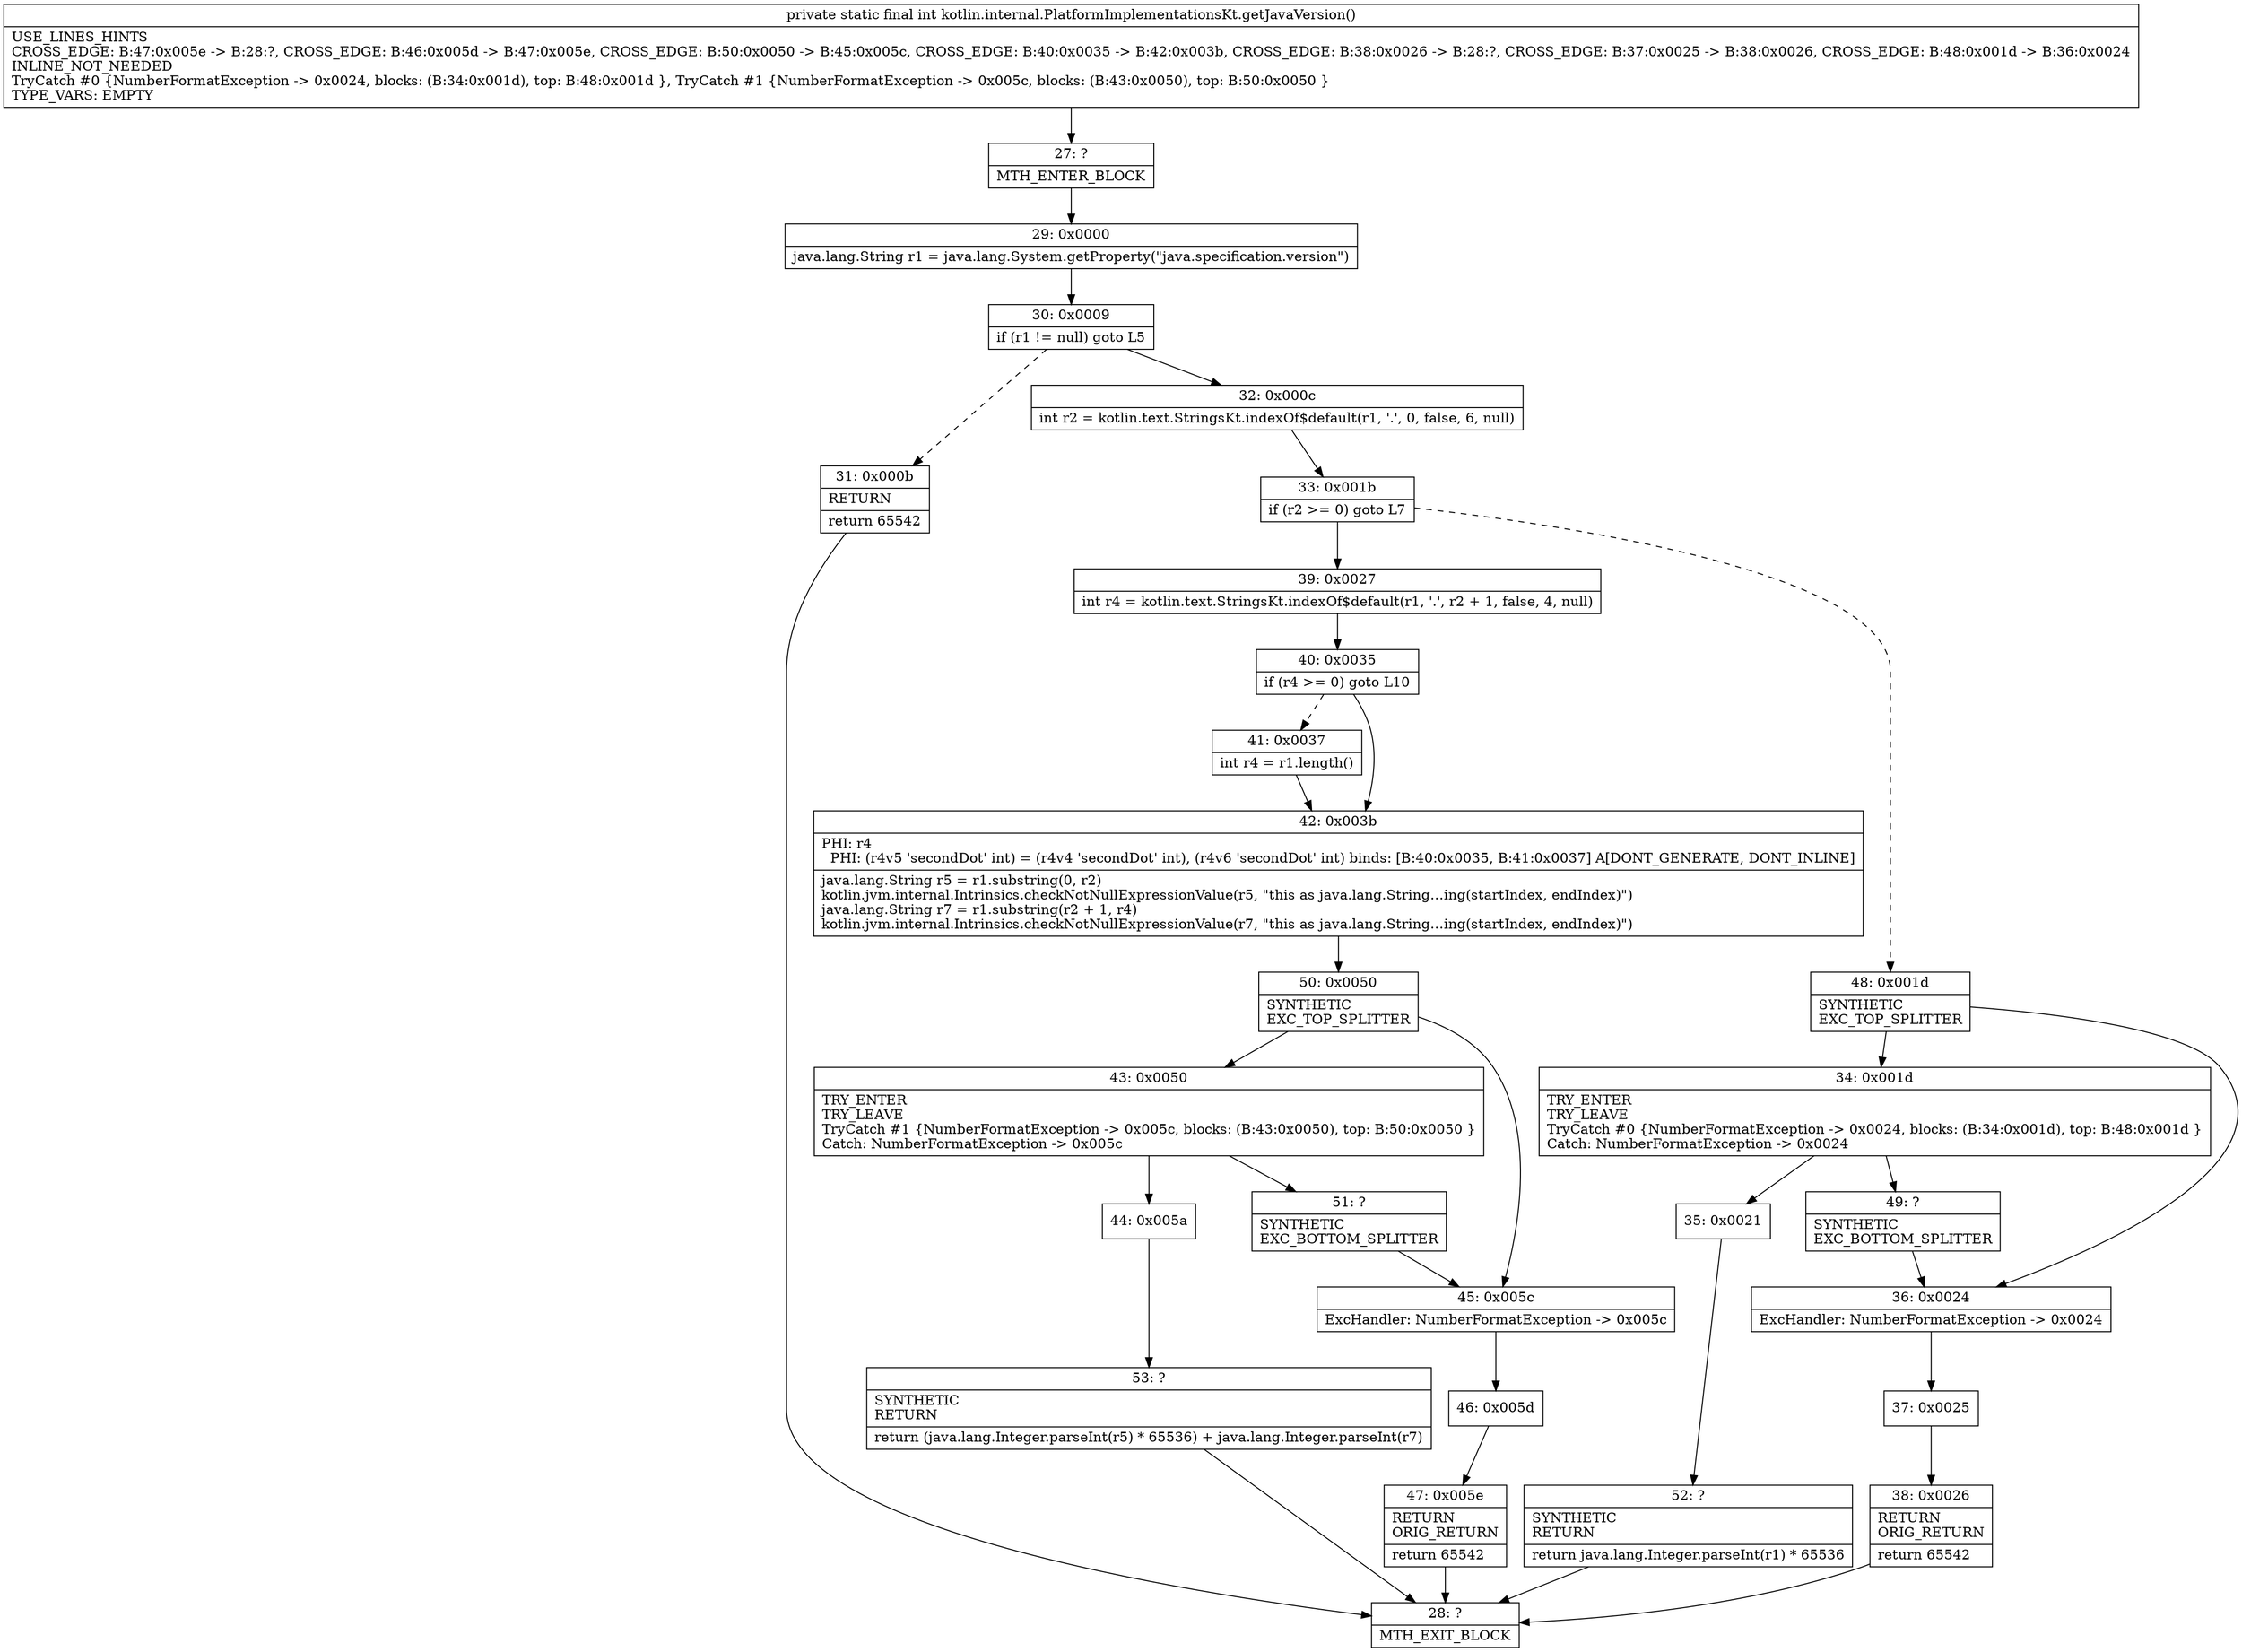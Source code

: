 digraph "CFG forkotlin.internal.PlatformImplementationsKt.getJavaVersion()I" {
Node_27 [shape=record,label="{27\:\ ?|MTH_ENTER_BLOCK\l}"];
Node_29 [shape=record,label="{29\:\ 0x0000|java.lang.String r1 = java.lang.System.getProperty(\"java.specification.version\")\l}"];
Node_30 [shape=record,label="{30\:\ 0x0009|if (r1 != null) goto L5\l}"];
Node_31 [shape=record,label="{31\:\ 0x000b|RETURN\l|return 65542\l}"];
Node_28 [shape=record,label="{28\:\ ?|MTH_EXIT_BLOCK\l}"];
Node_32 [shape=record,label="{32\:\ 0x000c|int r2 = kotlin.text.StringsKt.indexOf$default(r1, '.', 0, false, 6, null)\l}"];
Node_33 [shape=record,label="{33\:\ 0x001b|if (r2 \>= 0) goto L7\l}"];
Node_39 [shape=record,label="{39\:\ 0x0027|int r4 = kotlin.text.StringsKt.indexOf$default(r1, '.', r2 + 1, false, 4, null)\l}"];
Node_40 [shape=record,label="{40\:\ 0x0035|if (r4 \>= 0) goto L10\l}"];
Node_41 [shape=record,label="{41\:\ 0x0037|int r4 = r1.length()\l}"];
Node_42 [shape=record,label="{42\:\ 0x003b|PHI: r4 \l  PHI: (r4v5 'secondDot' int) = (r4v4 'secondDot' int), (r4v6 'secondDot' int) binds: [B:40:0x0035, B:41:0x0037] A[DONT_GENERATE, DONT_INLINE]\l|java.lang.String r5 = r1.substring(0, r2)\lkotlin.jvm.internal.Intrinsics.checkNotNullExpressionValue(r5, \"this as java.lang.String…ing(startIndex, endIndex)\")\ljava.lang.String r7 = r1.substring(r2 + 1, r4)\lkotlin.jvm.internal.Intrinsics.checkNotNullExpressionValue(r7, \"this as java.lang.String…ing(startIndex, endIndex)\")\l}"];
Node_50 [shape=record,label="{50\:\ 0x0050|SYNTHETIC\lEXC_TOP_SPLITTER\l}"];
Node_43 [shape=record,label="{43\:\ 0x0050|TRY_ENTER\lTRY_LEAVE\lTryCatch #1 \{NumberFormatException \-\> 0x005c, blocks: (B:43:0x0050), top: B:50:0x0050 \}\lCatch: NumberFormatException \-\> 0x005c\l}"];
Node_44 [shape=record,label="{44\:\ 0x005a}"];
Node_53 [shape=record,label="{53\:\ ?|SYNTHETIC\lRETURN\l|return (java.lang.Integer.parseInt(r5) * 65536) + java.lang.Integer.parseInt(r7)\l}"];
Node_51 [shape=record,label="{51\:\ ?|SYNTHETIC\lEXC_BOTTOM_SPLITTER\l}"];
Node_45 [shape=record,label="{45\:\ 0x005c|ExcHandler: NumberFormatException \-\> 0x005c\l}"];
Node_46 [shape=record,label="{46\:\ 0x005d}"];
Node_47 [shape=record,label="{47\:\ 0x005e|RETURN\lORIG_RETURN\l|return 65542\l}"];
Node_48 [shape=record,label="{48\:\ 0x001d|SYNTHETIC\lEXC_TOP_SPLITTER\l}"];
Node_34 [shape=record,label="{34\:\ 0x001d|TRY_ENTER\lTRY_LEAVE\lTryCatch #0 \{NumberFormatException \-\> 0x0024, blocks: (B:34:0x001d), top: B:48:0x001d \}\lCatch: NumberFormatException \-\> 0x0024\l}"];
Node_35 [shape=record,label="{35\:\ 0x0021}"];
Node_52 [shape=record,label="{52\:\ ?|SYNTHETIC\lRETURN\l|return java.lang.Integer.parseInt(r1) * 65536\l}"];
Node_49 [shape=record,label="{49\:\ ?|SYNTHETIC\lEXC_BOTTOM_SPLITTER\l}"];
Node_36 [shape=record,label="{36\:\ 0x0024|ExcHandler: NumberFormatException \-\> 0x0024\l}"];
Node_37 [shape=record,label="{37\:\ 0x0025}"];
Node_38 [shape=record,label="{38\:\ 0x0026|RETURN\lORIG_RETURN\l|return 65542\l}"];
MethodNode[shape=record,label="{private static final int kotlin.internal.PlatformImplementationsKt.getJavaVersion()  | USE_LINES_HINTS\lCROSS_EDGE: B:47:0x005e \-\> B:28:?, CROSS_EDGE: B:46:0x005d \-\> B:47:0x005e, CROSS_EDGE: B:50:0x0050 \-\> B:45:0x005c, CROSS_EDGE: B:40:0x0035 \-\> B:42:0x003b, CROSS_EDGE: B:38:0x0026 \-\> B:28:?, CROSS_EDGE: B:37:0x0025 \-\> B:38:0x0026, CROSS_EDGE: B:48:0x001d \-\> B:36:0x0024\lINLINE_NOT_NEEDED\lTryCatch #0 \{NumberFormatException \-\> 0x0024, blocks: (B:34:0x001d), top: B:48:0x001d \}, TryCatch #1 \{NumberFormatException \-\> 0x005c, blocks: (B:43:0x0050), top: B:50:0x0050 \}\lTYPE_VARS: EMPTY\l}"];
MethodNode -> Node_27;Node_27 -> Node_29;
Node_29 -> Node_30;
Node_30 -> Node_31[style=dashed];
Node_30 -> Node_32;
Node_31 -> Node_28;
Node_32 -> Node_33;
Node_33 -> Node_39;
Node_33 -> Node_48[style=dashed];
Node_39 -> Node_40;
Node_40 -> Node_41[style=dashed];
Node_40 -> Node_42;
Node_41 -> Node_42;
Node_42 -> Node_50;
Node_50 -> Node_43;
Node_50 -> Node_45;
Node_43 -> Node_44;
Node_43 -> Node_51;
Node_44 -> Node_53;
Node_53 -> Node_28;
Node_51 -> Node_45;
Node_45 -> Node_46;
Node_46 -> Node_47;
Node_47 -> Node_28;
Node_48 -> Node_34;
Node_48 -> Node_36;
Node_34 -> Node_35;
Node_34 -> Node_49;
Node_35 -> Node_52;
Node_52 -> Node_28;
Node_49 -> Node_36;
Node_36 -> Node_37;
Node_37 -> Node_38;
Node_38 -> Node_28;
}

